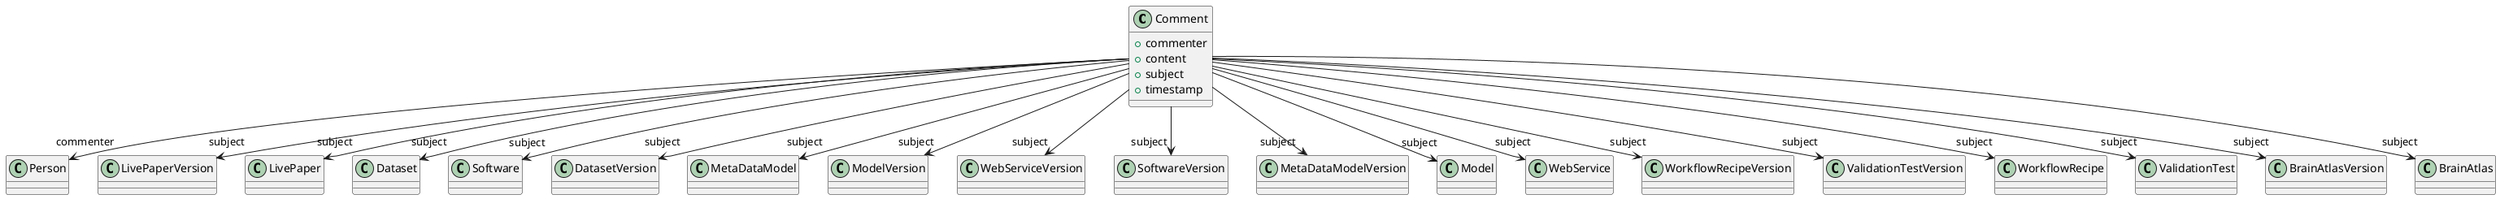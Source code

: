 @startuml
class Comment {
+commenter
+content
+subject
+timestamp

}
Comment -d-> "commenter" Person
Comment -d-> "subject" LivePaperVersion
Comment -d-> "subject" LivePaper
Comment -d-> "subject" Dataset
Comment -d-> "subject" Software
Comment -d-> "subject" DatasetVersion
Comment -d-> "subject" MetaDataModel
Comment -d-> "subject" ModelVersion
Comment -d-> "subject" WebServiceVersion
Comment -d-> "subject" SoftwareVersion
Comment -d-> "subject" MetaDataModelVersion
Comment -d-> "subject" Model
Comment -d-> "subject" WebService
Comment -d-> "subject" WorkflowRecipeVersion
Comment -d-> "subject" ValidationTestVersion
Comment -d-> "subject" WorkflowRecipe
Comment -d-> "subject" ValidationTest
Comment -d-> "subject" BrainAtlasVersion
Comment -d-> "subject" BrainAtlas

@enduml